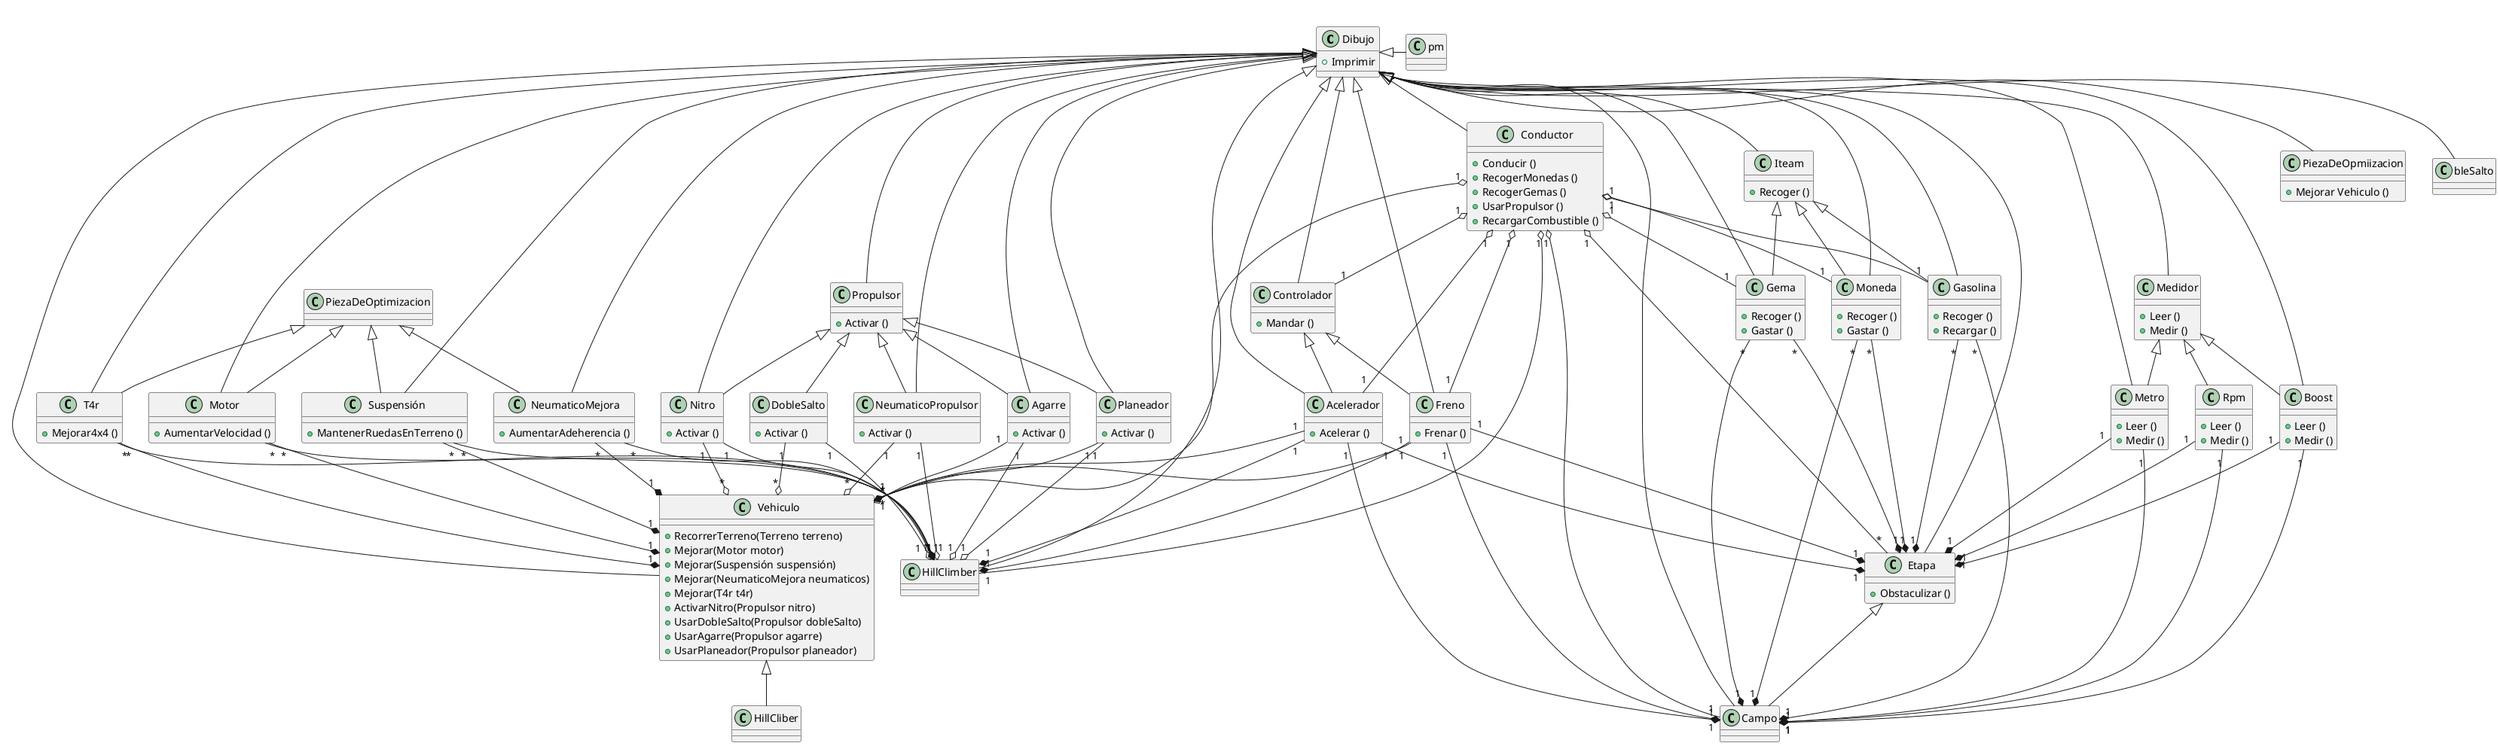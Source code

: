 @startuml

class Dibujo{
    + Imprimir
    }
Class Conductor {
    + Conducir ()
    + RecogerMonedas ()
    + RecogerGemas ()
    + UsarPropulsor ()
    + RecargarCombustible ()
    }
Class Vehiculo{
    + RecorrerTerreno(Terreno terreno)
    + Mejorar(Motor motor)
    + Mejorar(Suspensión suspensión)
    + Mejorar(NeumaticoMejora neumaticos)
    + Mejorar(T4r t4r)
    + ActivarNitro(Propulsor nitro)
    + UsarDobleSalto(Propulsor dobleSalto)
    + UsarAgarre(Propulsor agarre)
    + UsarPlaneador(Propulsor planeador)
     }
Class HillClimber

Class Etapa{
    + Obstaculizar ()
}
Class Campo

Class PiezaDeOpmiizacion{
    + Mejorar Vehiculo ()
}
Class Motor{
    + AumentarVelocidad ()
}
Class Suspensión{
    + MantenerRuedasEnTerreno ()
}
Class NeumaticoMejora{
    + AumentarAdeherencia ()

}
Class T4r{
    + Mejorar4x4 ()
}

Class Iteam{
    + Recoger ()
}
Class Moneda{
    + Recoger ()
    + Gastar ()
}
Class Gema{
    + Recoger ()
    + Gastar ()
}
Class Gasolina{
    + Recoger ()
    + Recargar ()
}

Class Propulsor{
    + Activar ()
}
Class Nitro {
    + Activar ()
}
Class DobleSalto{
    + Activar ()
}
Class NeumaticoPropulsor{
    + Activar ()
}
Class Agarre{
    + Activar ()
}
Class Planeador{
    + Activar ()
}

Class Medidor{
    + Leer ()
    + Medir ()
}
Class Metro{
    + Leer ()
    + Medir ()
}
Class Boost{
    + Leer ()
    + Medir ()
}
Class Rpm{
    + Leer ()
    + Medir ()
}

Class Controlador{
    + Mandar ()
}
Class Freno{
    + Frenar ()
}
Class Acelerador{
    + Acelerar ()
}

Vehiculo <|-- HillCliber
Etapa <|-- Campo
PiezaDeOptimizacion <|-- Motor
PiezaDeOptimizacion <|-- Suspensión
PiezaDeOptimizacion <|-- NeumaticoMejora
PiezaDeOptimizacion <|--T4r
Iteam <|-- Moneda 
Iteam <|-- Gema
Iteam <|-- Gasolina
Propulsor <|-- Nitro
Propulsor <|-- DobleSalto
Propulsor <|-- NeumaticoPropulsor
Propulsor <|-- Agarre
Propulsor <|-- Planeador
Medidor <|-- Metro
Medidor <|-- Boost
Medidor <|-- Rpm
Controlador <|-- Freno
Controlador <|-- Acelerador
Dibujo <|--Conductor
Dibujo <|--Vehiculo
Dibujo <|--HillClimber
Dibujo <|--Etapa
Dibujo <|--Campo
Dibujo <|--PiezaDeOpmiizacion
Dibujo <|--Motor
Dibujo <|--Suspensión
Dibujo <|--NeumaticoMejora
Dibujo <|--T4r
Dibujo <|--Iteam
Dibujo <|--Moneda
Dibujo <|--Gema
Dibujo <|--Gasolina
Dibujo <|--Propulsor
Dibujo <|--Nitro
Dibujo <|--DobleSalto
Dibujo <|--NeumaticoPropulsor
Dibujo <|--Agarre
Dibujo <|--Planeador
Dibujo <|--Medidor
Dibujo <|--Metro
Dibujo <|--Boost
Dibujo <|--Rpm
Dibujo <|--Controlador
Dibujo <|--Freno
Dibujo <|--Acelerador


Moneda"*"--* "1"Etapa
Gema"*"--* "1"Etapa
Gasolina"*"--* "1"Etapa
Metro "1"--* "1" Etapa
Boost "1"--* "1"Etapa
Rpm "1"--* "1"Etapa
Freno "1"--* "1"Etapa
Acelerador "1"--* "1"Etapa
Moneda"*"--* "1"Campo
Gema"*"--* "1"Campo
Gasolina"*"--* "1"Campo
Metro "1"--* "1"Campo
Boost "1"--* "1"Campo
Rpm "1"--* "1"Campo
Freno "1"--* "1"Campo
Acelerador"1"--* "1" Campo
Motor "*"--* "1"Vehiculo
Motor "*"--* "1"HillClimber
Suspensión "*"--* "1" Vehiculo
Suspensión "*"--* "1"HillClimber
NeumaticoMejora "*"--* "1"Vehiculo
NeumaticoMejora"*"--* "1" HillClimber
T4r "*"--* "1"Vehiculo
T4r "*"--* "1"HillClimber
Freno"1"--* "*" Vehiculo
Freno"1"--* "1"HillClimber
Acelerador"1"--* "*" Vehiculo
Acelerador"1"--* "1" HillClimber

Conductor "1" o-- "*" Vehiculo
Conductor "1" o-- "1" HillClimber
Conductor "1" o-- "*" Etapa
Conductor "1" o-- "1" Campo
Conductor "1" o-- "1" Moneda
Conductor "1" o-- "1"  Gema
Conductor "1" o-- "1"  Gasolina
Nitro "1" --o "*" Vehiculo
Nitro"1" --o "1"HillClimber
DobleSalto"1" --o "*" Vehiculo
DobleSalto"1" --o "1"HillClimber
NeumaticoPropulsor"1" --o "*" Vehiculo
NeumaticoPropulsor"1" --o "1" HillClimber
Agarre "1"--o "1"Vehiculo
Agarre "1" --o "1"HillClimber
Planeador "1" --o "1"Vehiculo
Planeador "1" --o "1"HillClimber
Conductor "1" o-- "1" Controlador
Conductor "1" o-- "1" Freno
Conductor "1" o-- "1" Acelerador

@enduml